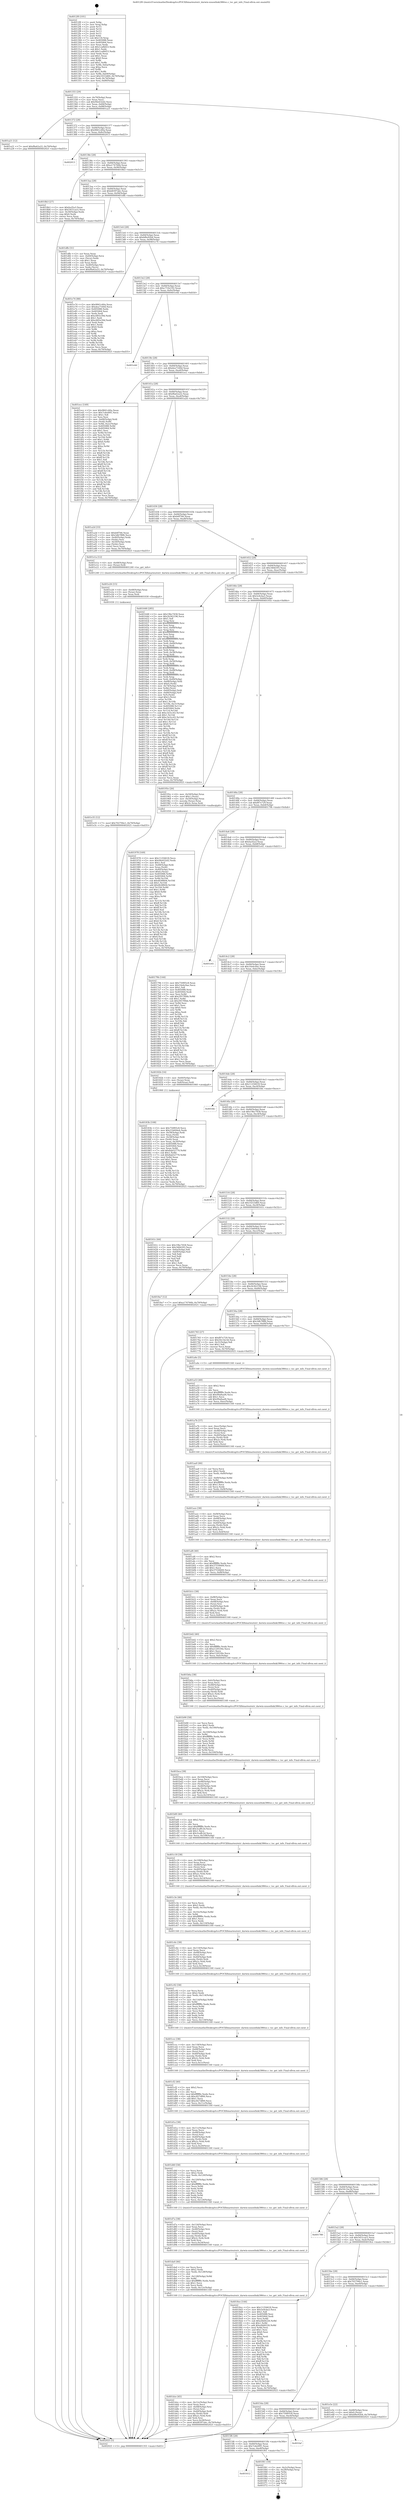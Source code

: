 digraph "0x4012f0" {
  label = "0x4012f0 (/mnt/c/Users/mathe/Desktop/tcc/POCII/binaries/extr_darwin-xnuosfmki386tsc.c_tsc_get_info_Final-ollvm.out::main(0))"
  labelloc = "t"
  node[shape=record]

  Entry [label="",width=0.3,height=0.3,shape=circle,fillcolor=black,style=filled]
  "0x401355" [label="{
     0x401355 [29]\l
     | [instrs]\l
     &nbsp;&nbsp;0x401355 \<+3\>: mov -0x70(%rbp),%eax\l
     &nbsp;&nbsp;0x401358 \<+2\>: mov %eax,%ecx\l
     &nbsp;&nbsp;0x40135a \<+6\>: sub $0x94e632d2,%ecx\l
     &nbsp;&nbsp;0x401360 \<+6\>: mov %eax,-0x84(%rbp)\l
     &nbsp;&nbsp;0x401366 \<+6\>: mov %ecx,-0x88(%rbp)\l
     &nbsp;&nbsp;0x40136c \<+6\>: je 0000000000401a21 \<main+0x731\>\l
  }"]
  "0x401a21" [label="{
     0x401a21 [12]\l
     | [instrs]\l
     &nbsp;&nbsp;0x401a21 \<+7\>: movl $0xf8a62a22,-0x70(%rbp)\l
     &nbsp;&nbsp;0x401a28 \<+5\>: jmp 0000000000402025 \<main+0xd35\>\l
  }"]
  "0x401372" [label="{
     0x401372 [28]\l
     | [instrs]\l
     &nbsp;&nbsp;0x401372 \<+5\>: jmp 0000000000401377 \<main+0x87\>\l
     &nbsp;&nbsp;0x401377 \<+6\>: mov -0x84(%rbp),%eax\l
     &nbsp;&nbsp;0x40137d \<+5\>: sub $0x9841c60a,%eax\l
     &nbsp;&nbsp;0x401382 \<+6\>: mov %eax,-0x8c(%rbp)\l
     &nbsp;&nbsp;0x401388 \<+6\>: je 0000000000402013 \<main+0xd23\>\l
  }"]
  Exit [label="",width=0.3,height=0.3,shape=circle,fillcolor=black,style=filled,peripheries=2]
  "0x402013" [label="{
     0x402013\l
  }", style=dashed]
  "0x40138e" [label="{
     0x40138e [28]\l
     | [instrs]\l
     &nbsp;&nbsp;0x40138e \<+5\>: jmp 0000000000401393 \<main+0xa3\>\l
     &nbsp;&nbsp;0x401393 \<+6\>: mov -0x84(%rbp),%eax\l
     &nbsp;&nbsp;0x401399 \<+5\>: sub $0xa174766b,%eax\l
     &nbsp;&nbsp;0x40139e \<+6\>: mov %eax,-0x90(%rbp)\l
     &nbsp;&nbsp;0x4013a4 \<+6\>: je 00000000004018b3 \<main+0x5c3\>\l
  }"]
  "0x401612" [label="{
     0x401612\l
  }", style=dashed]
  "0x4018b3" [label="{
     0x4018b3 [27]\l
     | [instrs]\l
     &nbsp;&nbsp;0x4018b3 \<+5\>: mov $0xfacf2a3,%eax\l
     &nbsp;&nbsp;0x4018b8 \<+5\>: mov $0x5451cac5,%ecx\l
     &nbsp;&nbsp;0x4018bd \<+3\>: mov -0x30(%rbp),%edx\l
     &nbsp;&nbsp;0x4018c0 \<+3\>: cmp $0x0,%edx\l
     &nbsp;&nbsp;0x4018c3 \<+3\>: cmove %ecx,%eax\l
     &nbsp;&nbsp;0x4018c6 \<+3\>: mov %eax,-0x70(%rbp)\l
     &nbsp;&nbsp;0x4018c9 \<+5\>: jmp 0000000000402025 \<main+0xd35\>\l
  }"]
  "0x4013aa" [label="{
     0x4013aa [28]\l
     | [instrs]\l
     &nbsp;&nbsp;0x4013aa \<+5\>: jmp 00000000004013af \<main+0xbf\>\l
     &nbsp;&nbsp;0x4013af \<+6\>: mov -0x84(%rbp),%eax\l
     &nbsp;&nbsp;0x4013b5 \<+5\>: sub $0xb8397abc,%eax\l
     &nbsp;&nbsp;0x4013ba \<+6\>: mov %eax,-0x94(%rbp)\l
     &nbsp;&nbsp;0x4013c0 \<+6\>: je 0000000000401dfb \<main+0xb0b\>\l
  }"]
  "0x401f61" [label="{
     0x401f61 [18]\l
     | [instrs]\l
     &nbsp;&nbsp;0x401f61 \<+3\>: mov -0x2c(%rbp),%eax\l
     &nbsp;&nbsp;0x401f64 \<+4\>: lea -0x28(%rbp),%rsp\l
     &nbsp;&nbsp;0x401f68 \<+1\>: pop %rbx\l
     &nbsp;&nbsp;0x401f69 \<+2\>: pop %r12\l
     &nbsp;&nbsp;0x401f6b \<+2\>: pop %r13\l
     &nbsp;&nbsp;0x401f6d \<+2\>: pop %r14\l
     &nbsp;&nbsp;0x401f6f \<+2\>: pop %r15\l
     &nbsp;&nbsp;0x401f71 \<+1\>: pop %rbp\l
     &nbsp;&nbsp;0x401f72 \<+1\>: ret\l
  }"]
  "0x401dfb" [label="{
     0x401dfb [31]\l
     | [instrs]\l
     &nbsp;&nbsp;0x401dfb \<+2\>: xor %eax,%eax\l
     &nbsp;&nbsp;0x401dfd \<+4\>: mov -0x40(%rbp),%rcx\l
     &nbsp;&nbsp;0x401e01 \<+2\>: mov (%rcx),%edx\l
     &nbsp;&nbsp;0x401e03 \<+3\>: sub $0x1,%eax\l
     &nbsp;&nbsp;0x401e06 \<+2\>: sub %eax,%edx\l
     &nbsp;&nbsp;0x401e08 \<+4\>: mov -0x40(%rbp),%rcx\l
     &nbsp;&nbsp;0x401e0c \<+2\>: mov %edx,(%rcx)\l
     &nbsp;&nbsp;0x401e0e \<+7\>: movl $0xf8a62a22,-0x70(%rbp)\l
     &nbsp;&nbsp;0x401e15 \<+5\>: jmp 0000000000402025 \<main+0xd35\>\l
  }"]
  "0x4013c6" [label="{
     0x4013c6 [28]\l
     | [instrs]\l
     &nbsp;&nbsp;0x4013c6 \<+5\>: jmp 00000000004013cb \<main+0xdb\>\l
     &nbsp;&nbsp;0x4013cb \<+6\>: mov -0x84(%rbp),%eax\l
     &nbsp;&nbsp;0x4013d1 \<+5\>: sub $0xbf6e92b4,%eax\l
     &nbsp;&nbsp;0x4013d6 \<+6\>: mov %eax,-0x98(%rbp)\l
     &nbsp;&nbsp;0x4013dc \<+6\>: je 0000000000401e74 \<main+0xb84\>\l
  }"]
  "0x4015f6" [label="{
     0x4015f6 [28]\l
     | [instrs]\l
     &nbsp;&nbsp;0x4015f6 \<+5\>: jmp 00000000004015fb \<main+0x30b\>\l
     &nbsp;&nbsp;0x4015fb \<+6\>: mov -0x84(%rbp),%eax\l
     &nbsp;&nbsp;0x401601 \<+5\>: sub $0x7cde49f1,%eax\l
     &nbsp;&nbsp;0x401606 \<+6\>: mov %eax,-0xe8(%rbp)\l
     &nbsp;&nbsp;0x40160c \<+6\>: je 0000000000401f61 \<main+0xc71\>\l
  }"]
  "0x401e74" [label="{
     0x401e74 [88]\l
     | [instrs]\l
     &nbsp;&nbsp;0x401e74 \<+5\>: mov $0x9841c60a,%eax\l
     &nbsp;&nbsp;0x401e79 \<+5\>: mov $0xdea7160d,%ecx\l
     &nbsp;&nbsp;0x401e7e \<+7\>: mov 0x405088,%edx\l
     &nbsp;&nbsp;0x401e85 \<+7\>: mov 0x405064,%esi\l
     &nbsp;&nbsp;0x401e8c \<+2\>: mov %edx,%edi\l
     &nbsp;&nbsp;0x401e8e \<+6\>: sub $0xc685e39d,%edi\l
     &nbsp;&nbsp;0x401e94 \<+3\>: sub $0x1,%edi\l
     &nbsp;&nbsp;0x401e97 \<+6\>: add $0xc685e39d,%edi\l
     &nbsp;&nbsp;0x401e9d \<+3\>: imul %edi,%edx\l
     &nbsp;&nbsp;0x401ea0 \<+3\>: and $0x1,%edx\l
     &nbsp;&nbsp;0x401ea3 \<+3\>: cmp $0x0,%edx\l
     &nbsp;&nbsp;0x401ea6 \<+4\>: sete %r8b\l
     &nbsp;&nbsp;0x401eaa \<+3\>: cmp $0xa,%esi\l
     &nbsp;&nbsp;0x401ead \<+4\>: setl %r9b\l
     &nbsp;&nbsp;0x401eb1 \<+3\>: mov %r8b,%r10b\l
     &nbsp;&nbsp;0x401eb4 \<+3\>: and %r9b,%r10b\l
     &nbsp;&nbsp;0x401eb7 \<+3\>: xor %r9b,%r8b\l
     &nbsp;&nbsp;0x401eba \<+3\>: or %r8b,%r10b\l
     &nbsp;&nbsp;0x401ebd \<+4\>: test $0x1,%r10b\l
     &nbsp;&nbsp;0x401ec1 \<+3\>: cmovne %ecx,%eax\l
     &nbsp;&nbsp;0x401ec4 \<+3\>: mov %eax,-0x70(%rbp)\l
     &nbsp;&nbsp;0x401ec7 \<+5\>: jmp 0000000000402025 \<main+0xd35\>\l
  }"]
  "0x4013e2" [label="{
     0x4013e2 [28]\l
     | [instrs]\l
     &nbsp;&nbsp;0x4013e2 \<+5\>: jmp 00000000004013e7 \<main+0xf7\>\l
     &nbsp;&nbsp;0x4013e7 \<+6\>: mov -0x84(%rbp),%eax\l
     &nbsp;&nbsp;0x4013ed \<+5\>: sub $0xc710e192,%eax\l
     &nbsp;&nbsp;0x4013f2 \<+6\>: mov %eax,-0x9c(%rbp)\l
     &nbsp;&nbsp;0x4013f8 \<+6\>: je 0000000000401e4d \<main+0xb5d\>\l
  }"]
  "0x401faf" [label="{
     0x401faf\l
  }", style=dashed]
  "0x401e4d" [label="{
     0x401e4d\l
  }", style=dashed]
  "0x4013fe" [label="{
     0x4013fe [28]\l
     | [instrs]\l
     &nbsp;&nbsp;0x4013fe \<+5\>: jmp 0000000000401403 \<main+0x113\>\l
     &nbsp;&nbsp;0x401403 \<+6\>: mov -0x84(%rbp),%eax\l
     &nbsp;&nbsp;0x401409 \<+5\>: sub $0xdea7160d,%eax\l
     &nbsp;&nbsp;0x40140e \<+6\>: mov %eax,-0xa0(%rbp)\l
     &nbsp;&nbsp;0x401414 \<+6\>: je 0000000000401ecc \<main+0xbdc\>\l
  }"]
  "0x4015da" [label="{
     0x4015da [28]\l
     | [instrs]\l
     &nbsp;&nbsp;0x4015da \<+5\>: jmp 00000000004015df \<main+0x2ef\>\l
     &nbsp;&nbsp;0x4015df \<+6\>: mov -0x84(%rbp),%eax\l
     &nbsp;&nbsp;0x4015e5 \<+5\>: sub $0x750f05c8,%eax\l
     &nbsp;&nbsp;0x4015ea \<+6\>: mov %eax,-0xe4(%rbp)\l
     &nbsp;&nbsp;0x4015f0 \<+6\>: je 0000000000401faf \<main+0xcbf\>\l
  }"]
  "0x401ecc" [label="{
     0x401ecc [149]\l
     | [instrs]\l
     &nbsp;&nbsp;0x401ecc \<+5\>: mov $0x9841c60a,%eax\l
     &nbsp;&nbsp;0x401ed1 \<+5\>: mov $0x7cde49f1,%ecx\l
     &nbsp;&nbsp;0x401ed6 \<+2\>: mov $0x1,%dl\l
     &nbsp;&nbsp;0x401ed8 \<+2\>: xor %esi,%esi\l
     &nbsp;&nbsp;0x401eda \<+4\>: mov -0x68(%rbp),%rdi\l
     &nbsp;&nbsp;0x401ede \<+3\>: mov (%rdi),%r8d\l
     &nbsp;&nbsp;0x401ee1 \<+4\>: mov %r8d,-0x2c(%rbp)\l
     &nbsp;&nbsp;0x401ee5 \<+8\>: mov 0x405088,%r8d\l
     &nbsp;&nbsp;0x401eed \<+8\>: mov 0x405064,%r9d\l
     &nbsp;&nbsp;0x401ef5 \<+3\>: sub $0x1,%esi\l
     &nbsp;&nbsp;0x401ef8 \<+3\>: mov %r8d,%r10d\l
     &nbsp;&nbsp;0x401efb \<+3\>: add %esi,%r10d\l
     &nbsp;&nbsp;0x401efe \<+4\>: imul %r10d,%r8d\l
     &nbsp;&nbsp;0x401f02 \<+4\>: and $0x1,%r8d\l
     &nbsp;&nbsp;0x401f06 \<+4\>: cmp $0x0,%r8d\l
     &nbsp;&nbsp;0x401f0a \<+4\>: sete %r11b\l
     &nbsp;&nbsp;0x401f0e \<+4\>: cmp $0xa,%r9d\l
     &nbsp;&nbsp;0x401f12 \<+3\>: setl %bl\l
     &nbsp;&nbsp;0x401f15 \<+3\>: mov %r11b,%r14b\l
     &nbsp;&nbsp;0x401f18 \<+4\>: xor $0xff,%r14b\l
     &nbsp;&nbsp;0x401f1c \<+3\>: mov %bl,%r15b\l
     &nbsp;&nbsp;0x401f1f \<+4\>: xor $0xff,%r15b\l
     &nbsp;&nbsp;0x401f23 \<+3\>: xor $0x1,%dl\l
     &nbsp;&nbsp;0x401f26 \<+3\>: mov %r14b,%r12b\l
     &nbsp;&nbsp;0x401f29 \<+4\>: and $0xff,%r12b\l
     &nbsp;&nbsp;0x401f2d \<+3\>: and %dl,%r11b\l
     &nbsp;&nbsp;0x401f30 \<+3\>: mov %r15b,%r13b\l
     &nbsp;&nbsp;0x401f33 \<+4\>: and $0xff,%r13b\l
     &nbsp;&nbsp;0x401f37 \<+2\>: and %dl,%bl\l
     &nbsp;&nbsp;0x401f39 \<+3\>: or %r11b,%r12b\l
     &nbsp;&nbsp;0x401f3c \<+3\>: or %bl,%r13b\l
     &nbsp;&nbsp;0x401f3f \<+3\>: xor %r13b,%r12b\l
     &nbsp;&nbsp;0x401f42 \<+3\>: or %r15b,%r14b\l
     &nbsp;&nbsp;0x401f45 \<+4\>: xor $0xff,%r14b\l
     &nbsp;&nbsp;0x401f49 \<+3\>: or $0x1,%dl\l
     &nbsp;&nbsp;0x401f4c \<+3\>: and %dl,%r14b\l
     &nbsp;&nbsp;0x401f4f \<+3\>: or %r14b,%r12b\l
     &nbsp;&nbsp;0x401f52 \<+4\>: test $0x1,%r12b\l
     &nbsp;&nbsp;0x401f56 \<+3\>: cmovne %ecx,%eax\l
     &nbsp;&nbsp;0x401f59 \<+3\>: mov %eax,-0x70(%rbp)\l
     &nbsp;&nbsp;0x401f5c \<+5\>: jmp 0000000000402025 \<main+0xd35\>\l
  }"]
  "0x40141a" [label="{
     0x40141a [28]\l
     | [instrs]\l
     &nbsp;&nbsp;0x40141a \<+5\>: jmp 000000000040141f \<main+0x12f\>\l
     &nbsp;&nbsp;0x40141f \<+6\>: mov -0x84(%rbp),%eax\l
     &nbsp;&nbsp;0x401425 \<+5\>: sub $0xf8a62a22,%eax\l
     &nbsp;&nbsp;0x40142a \<+6\>: mov %eax,-0xa4(%rbp)\l
     &nbsp;&nbsp;0x401430 \<+6\>: je 0000000000401a2d \<main+0x73d\>\l
  }"]
  "0x401e5e" [label="{
     0x401e5e [22]\l
     | [instrs]\l
     &nbsp;&nbsp;0x401e5e \<+4\>: mov -0x68(%rbp),%rax\l
     &nbsp;&nbsp;0x401e62 \<+6\>: movl $0x0,(%rax)\l
     &nbsp;&nbsp;0x401e68 \<+7\>: movl $0xbf6e92b4,-0x70(%rbp)\l
     &nbsp;&nbsp;0x401e6f \<+5\>: jmp 0000000000402025 \<main+0xd35\>\l
  }"]
  "0x401a2d" [label="{
     0x401a2d [33]\l
     | [instrs]\l
     &nbsp;&nbsp;0x401a2d \<+5\>: mov $0xb0f766,%eax\l
     &nbsp;&nbsp;0x401a32 \<+5\>: mov $0x3db7f8f6,%ecx\l
     &nbsp;&nbsp;0x401a37 \<+4\>: mov -0x40(%rbp),%rdx\l
     &nbsp;&nbsp;0x401a3b \<+2\>: mov (%rdx),%esi\l
     &nbsp;&nbsp;0x401a3d \<+4\>: mov -0x50(%rbp),%rdx\l
     &nbsp;&nbsp;0x401a41 \<+2\>: cmp (%rdx),%esi\l
     &nbsp;&nbsp;0x401a43 \<+3\>: cmovl %ecx,%eax\l
     &nbsp;&nbsp;0x401a46 \<+3\>: mov %eax,-0x70(%rbp)\l
     &nbsp;&nbsp;0x401a49 \<+5\>: jmp 0000000000402025 \<main+0xd35\>\l
  }"]
  "0x401436" [label="{
     0x401436 [28]\l
     | [instrs]\l
     &nbsp;&nbsp;0x401436 \<+5\>: jmp 000000000040143b \<main+0x14b\>\l
     &nbsp;&nbsp;0x40143b \<+6\>: mov -0x84(%rbp),%eax\l
     &nbsp;&nbsp;0x401441 \<+5\>: sub $0xb0f766,%eax\l
     &nbsp;&nbsp;0x401446 \<+6\>: mov %eax,-0xa8(%rbp)\l
     &nbsp;&nbsp;0x40144c \<+6\>: je 0000000000401e1a \<main+0xb2a\>\l
  }"]
  "0x401e35" [label="{
     0x401e35 [12]\l
     | [instrs]\l
     &nbsp;&nbsp;0x401e35 \<+7\>: movl $0x702794e1,-0x70(%rbp)\l
     &nbsp;&nbsp;0x401e3c \<+5\>: jmp 0000000000402025 \<main+0xd35\>\l
  }"]
  "0x401e1a" [label="{
     0x401e1a [12]\l
     | [instrs]\l
     &nbsp;&nbsp;0x401e1a \<+4\>: mov -0x48(%rbp),%rax\l
     &nbsp;&nbsp;0x401e1e \<+3\>: mov (%rax),%rdi\l
     &nbsp;&nbsp;0x401e21 \<+5\>: call 0000000000401240 \<tsc_get_info\>\l
     | [calls]\l
     &nbsp;&nbsp;0x401240 \{1\} (/mnt/c/Users/mathe/Desktop/tcc/POCII/binaries/extr_darwin-xnuosfmki386tsc.c_tsc_get_info_Final-ollvm.out::tsc_get_info)\l
  }"]
  "0x401452" [label="{
     0x401452 [28]\l
     | [instrs]\l
     &nbsp;&nbsp;0x401452 \<+5\>: jmp 0000000000401457 \<main+0x167\>\l
     &nbsp;&nbsp;0x401457 \<+6\>: mov -0x84(%rbp),%eax\l
     &nbsp;&nbsp;0x40145d \<+5\>: sub $0x346b593,%eax\l
     &nbsp;&nbsp;0x401462 \<+6\>: mov %eax,-0xac(%rbp)\l
     &nbsp;&nbsp;0x401468 \<+6\>: je 0000000000401648 \<main+0x358\>\l
  }"]
  "0x401e26" [label="{
     0x401e26 [15]\l
     | [instrs]\l
     &nbsp;&nbsp;0x401e26 \<+4\>: mov -0x48(%rbp),%rax\l
     &nbsp;&nbsp;0x401e2a \<+3\>: mov (%rax),%rax\l
     &nbsp;&nbsp;0x401e2d \<+3\>: mov %rax,%rdi\l
     &nbsp;&nbsp;0x401e30 \<+5\>: call 0000000000401030 \<free@plt\>\l
     | [calls]\l
     &nbsp;&nbsp;0x401030 \{1\} (unknown)\l
  }"]
  "0x401648" [label="{
     0x401648 [285]\l
     | [instrs]\l
     &nbsp;&nbsp;0x401648 \<+5\>: mov $0x19bc7458,%eax\l
     &nbsp;&nbsp;0x40164d \<+5\>: mov $0x2b362196,%ecx\l
     &nbsp;&nbsp;0x401652 \<+2\>: mov $0x1,%dl\l
     &nbsp;&nbsp;0x401654 \<+3\>: mov %rsp,%rsi\l
     &nbsp;&nbsp;0x401657 \<+4\>: add $0xfffffffffffffff0,%rsi\l
     &nbsp;&nbsp;0x40165b \<+3\>: mov %rsi,%rsp\l
     &nbsp;&nbsp;0x40165e \<+4\>: mov %rsi,-0x68(%rbp)\l
     &nbsp;&nbsp;0x401662 \<+3\>: mov %rsp,%rsi\l
     &nbsp;&nbsp;0x401665 \<+4\>: add $0xfffffffffffffff0,%rsi\l
     &nbsp;&nbsp;0x401669 \<+3\>: mov %rsi,%rsp\l
     &nbsp;&nbsp;0x40166c \<+3\>: mov %rsp,%rdi\l
     &nbsp;&nbsp;0x40166f \<+4\>: add $0xfffffffffffffff0,%rdi\l
     &nbsp;&nbsp;0x401673 \<+3\>: mov %rdi,%rsp\l
     &nbsp;&nbsp;0x401676 \<+4\>: mov %rdi,-0x60(%rbp)\l
     &nbsp;&nbsp;0x40167a \<+3\>: mov %rsp,%rdi\l
     &nbsp;&nbsp;0x40167d \<+4\>: add $0xfffffffffffffff0,%rdi\l
     &nbsp;&nbsp;0x401681 \<+3\>: mov %rdi,%rsp\l
     &nbsp;&nbsp;0x401684 \<+4\>: mov %rdi,-0x58(%rbp)\l
     &nbsp;&nbsp;0x401688 \<+3\>: mov %rsp,%rdi\l
     &nbsp;&nbsp;0x40168b \<+4\>: add $0xfffffffffffffff0,%rdi\l
     &nbsp;&nbsp;0x40168f \<+3\>: mov %rdi,%rsp\l
     &nbsp;&nbsp;0x401692 \<+4\>: mov %rdi,-0x50(%rbp)\l
     &nbsp;&nbsp;0x401696 \<+3\>: mov %rsp,%rdi\l
     &nbsp;&nbsp;0x401699 \<+4\>: add $0xfffffffffffffff0,%rdi\l
     &nbsp;&nbsp;0x40169d \<+3\>: mov %rdi,%rsp\l
     &nbsp;&nbsp;0x4016a0 \<+4\>: mov %rdi,-0x48(%rbp)\l
     &nbsp;&nbsp;0x4016a4 \<+3\>: mov %rsp,%rdi\l
     &nbsp;&nbsp;0x4016a7 \<+4\>: add $0xfffffffffffffff0,%rdi\l
     &nbsp;&nbsp;0x4016ab \<+3\>: mov %rdi,%rsp\l
     &nbsp;&nbsp;0x4016ae \<+4\>: mov %rdi,-0x40(%rbp)\l
     &nbsp;&nbsp;0x4016b2 \<+4\>: mov -0x68(%rbp),%rdi\l
     &nbsp;&nbsp;0x4016b6 \<+6\>: movl $0x0,(%rdi)\l
     &nbsp;&nbsp;0x4016bc \<+4\>: mov -0x74(%rbp),%r8d\l
     &nbsp;&nbsp;0x4016c0 \<+3\>: mov %r8d,(%rsi)\l
     &nbsp;&nbsp;0x4016c3 \<+4\>: mov -0x60(%rbp),%rdi\l
     &nbsp;&nbsp;0x4016c7 \<+4\>: mov -0x80(%rbp),%r9\l
     &nbsp;&nbsp;0x4016cb \<+3\>: mov %r9,(%rdi)\l
     &nbsp;&nbsp;0x4016ce \<+3\>: cmpl $0x2,(%rsi)\l
     &nbsp;&nbsp;0x4016d1 \<+4\>: setne %r10b\l
     &nbsp;&nbsp;0x4016d5 \<+4\>: and $0x1,%r10b\l
     &nbsp;&nbsp;0x4016d9 \<+4\>: mov %r10b,-0x31(%rbp)\l
     &nbsp;&nbsp;0x4016dd \<+8\>: mov 0x405088,%r11d\l
     &nbsp;&nbsp;0x4016e5 \<+7\>: mov 0x405064,%ebx\l
     &nbsp;&nbsp;0x4016ec \<+3\>: mov %r11d,%r14d\l
     &nbsp;&nbsp;0x4016ef \<+7\>: sub $0xc3e5cc43,%r14d\l
     &nbsp;&nbsp;0x4016f6 \<+4\>: sub $0x1,%r14d\l
     &nbsp;&nbsp;0x4016fa \<+7\>: add $0xc3e5cc43,%r14d\l
     &nbsp;&nbsp;0x401701 \<+4\>: imul %r14d,%r11d\l
     &nbsp;&nbsp;0x401705 \<+4\>: and $0x1,%r11d\l
     &nbsp;&nbsp;0x401709 \<+4\>: cmp $0x0,%r11d\l
     &nbsp;&nbsp;0x40170d \<+4\>: sete %r10b\l
     &nbsp;&nbsp;0x401711 \<+3\>: cmp $0xa,%ebx\l
     &nbsp;&nbsp;0x401714 \<+4\>: setl %r15b\l
     &nbsp;&nbsp;0x401718 \<+3\>: mov %r10b,%r12b\l
     &nbsp;&nbsp;0x40171b \<+4\>: xor $0xff,%r12b\l
     &nbsp;&nbsp;0x40171f \<+3\>: mov %r15b,%r13b\l
     &nbsp;&nbsp;0x401722 \<+4\>: xor $0xff,%r13b\l
     &nbsp;&nbsp;0x401726 \<+3\>: xor $0x1,%dl\l
     &nbsp;&nbsp;0x401729 \<+3\>: mov %r12b,%sil\l
     &nbsp;&nbsp;0x40172c \<+4\>: and $0xff,%sil\l
     &nbsp;&nbsp;0x401730 \<+3\>: and %dl,%r10b\l
     &nbsp;&nbsp;0x401733 \<+3\>: mov %r13b,%dil\l
     &nbsp;&nbsp;0x401736 \<+4\>: and $0xff,%dil\l
     &nbsp;&nbsp;0x40173a \<+3\>: and %dl,%r15b\l
     &nbsp;&nbsp;0x40173d \<+3\>: or %r10b,%sil\l
     &nbsp;&nbsp;0x401740 \<+3\>: or %r15b,%dil\l
     &nbsp;&nbsp;0x401743 \<+3\>: xor %dil,%sil\l
     &nbsp;&nbsp;0x401746 \<+3\>: or %r13b,%r12b\l
     &nbsp;&nbsp;0x401749 \<+4\>: xor $0xff,%r12b\l
     &nbsp;&nbsp;0x40174d \<+3\>: or $0x1,%dl\l
     &nbsp;&nbsp;0x401750 \<+3\>: and %dl,%r12b\l
     &nbsp;&nbsp;0x401753 \<+3\>: or %r12b,%sil\l
     &nbsp;&nbsp;0x401756 \<+4\>: test $0x1,%sil\l
     &nbsp;&nbsp;0x40175a \<+3\>: cmovne %ecx,%eax\l
     &nbsp;&nbsp;0x40175d \<+3\>: mov %eax,-0x70(%rbp)\l
     &nbsp;&nbsp;0x401760 \<+5\>: jmp 0000000000402025 \<main+0xd35\>\l
  }"]
  "0x40146e" [label="{
     0x40146e [28]\l
     | [instrs]\l
     &nbsp;&nbsp;0x40146e \<+5\>: jmp 0000000000401473 \<main+0x183\>\l
     &nbsp;&nbsp;0x401473 \<+6\>: mov -0x84(%rbp),%eax\l
     &nbsp;&nbsp;0x401479 \<+5\>: sub $0x5e4cba3,%eax\l
     &nbsp;&nbsp;0x40147e \<+6\>: mov %eax,-0xb0(%rbp)\l
     &nbsp;&nbsp;0x401484 \<+6\>: je 000000000040195e \<main+0x66e\>\l
  }"]
  "0x401dce" [label="{
     0x401dce [45]\l
     | [instrs]\l
     &nbsp;&nbsp;0x401dce \<+6\>: mov -0x12c(%rbp),%ecx\l
     &nbsp;&nbsp;0x401dd4 \<+3\>: imul %eax,%ecx\l
     &nbsp;&nbsp;0x401dd7 \<+4\>: mov -0x48(%rbp),%rsi\l
     &nbsp;&nbsp;0x401ddb \<+3\>: mov (%rsi),%rsi\l
     &nbsp;&nbsp;0x401dde \<+4\>: mov -0x40(%rbp),%rdi\l
     &nbsp;&nbsp;0x401de2 \<+3\>: movslq (%rdi),%rdi\l
     &nbsp;&nbsp;0x401de5 \<+4\>: imul $0x2c,%rdi,%rdi\l
     &nbsp;&nbsp;0x401de9 \<+3\>: add %rdi,%rsi\l
     &nbsp;&nbsp;0x401dec \<+3\>: mov %ecx,0x28(%rsi)\l
     &nbsp;&nbsp;0x401def \<+7\>: movl $0xb8397abc,-0x70(%rbp)\l
     &nbsp;&nbsp;0x401df6 \<+5\>: jmp 0000000000402025 \<main+0xd35\>\l
  }"]
  "0x40195e" [label="{
     0x40195e [26]\l
     | [instrs]\l
     &nbsp;&nbsp;0x40195e \<+4\>: mov -0x50(%rbp),%rax\l
     &nbsp;&nbsp;0x401962 \<+6\>: movl $0x1,(%rax)\l
     &nbsp;&nbsp;0x401968 \<+4\>: mov -0x50(%rbp),%rax\l
     &nbsp;&nbsp;0x40196c \<+3\>: movslq (%rax),%rax\l
     &nbsp;&nbsp;0x40196f \<+4\>: imul $0x2c,%rax,%rdi\l
     &nbsp;&nbsp;0x401973 \<+5\>: call 0000000000401050 \<malloc@plt\>\l
     | [calls]\l
     &nbsp;&nbsp;0x401050 \{1\} (unknown)\l
  }"]
  "0x40148a" [label="{
     0x40148a [28]\l
     | [instrs]\l
     &nbsp;&nbsp;0x40148a \<+5\>: jmp 000000000040148f \<main+0x19f\>\l
     &nbsp;&nbsp;0x40148f \<+6\>: mov -0x84(%rbp),%eax\l
     &nbsp;&nbsp;0x401495 \<+5\>: sub $0xf87e729,%eax\l
     &nbsp;&nbsp;0x40149a \<+6\>: mov %eax,-0xb4(%rbp)\l
     &nbsp;&nbsp;0x4014a0 \<+6\>: je 000000000040179b \<main+0x4ab\>\l
  }"]
  "0x401da0" [label="{
     0x401da0 [46]\l
     | [instrs]\l
     &nbsp;&nbsp;0x401da0 \<+2\>: xor %ecx,%ecx\l
     &nbsp;&nbsp;0x401da2 \<+5\>: mov $0x2,%edx\l
     &nbsp;&nbsp;0x401da7 \<+6\>: mov %edx,-0x128(%rbp)\l
     &nbsp;&nbsp;0x401dad \<+1\>: cltd\l
     &nbsp;&nbsp;0x401dae \<+7\>: mov -0x128(%rbp),%r8d\l
     &nbsp;&nbsp;0x401db5 \<+3\>: idiv %r8d\l
     &nbsp;&nbsp;0x401db8 \<+6\>: imul $0xfffffffe,%edx,%edx\l
     &nbsp;&nbsp;0x401dbe \<+3\>: sub $0x1,%ecx\l
     &nbsp;&nbsp;0x401dc1 \<+2\>: sub %ecx,%edx\l
     &nbsp;&nbsp;0x401dc3 \<+6\>: mov %edx,-0x12c(%rbp)\l
     &nbsp;&nbsp;0x401dc9 \<+5\>: call 0000000000401160 \<next_i\>\l
     | [calls]\l
     &nbsp;&nbsp;0x401160 \{1\} (/mnt/c/Users/mathe/Desktop/tcc/POCII/binaries/extr_darwin-xnuosfmki386tsc.c_tsc_get_info_Final-ollvm.out::next_i)\l
  }"]
  "0x40179b" [label="{
     0x40179b [144]\l
     | [instrs]\l
     &nbsp;&nbsp;0x40179b \<+5\>: mov $0x750f05c8,%eax\l
     &nbsp;&nbsp;0x4017a0 \<+5\>: mov $0x10e6c9ae,%ecx\l
     &nbsp;&nbsp;0x4017a5 \<+2\>: mov $0x1,%dl\l
     &nbsp;&nbsp;0x4017a7 \<+7\>: mov 0x405088,%esi\l
     &nbsp;&nbsp;0x4017ae \<+7\>: mov 0x405064,%edi\l
     &nbsp;&nbsp;0x4017b5 \<+3\>: mov %esi,%r8d\l
     &nbsp;&nbsp;0x4017b8 \<+7\>: add $0x2957f0bb,%r8d\l
     &nbsp;&nbsp;0x4017bf \<+4\>: sub $0x1,%r8d\l
     &nbsp;&nbsp;0x4017c3 \<+7\>: sub $0x2957f0bb,%r8d\l
     &nbsp;&nbsp;0x4017ca \<+4\>: imul %r8d,%esi\l
     &nbsp;&nbsp;0x4017ce \<+3\>: and $0x1,%esi\l
     &nbsp;&nbsp;0x4017d1 \<+3\>: cmp $0x0,%esi\l
     &nbsp;&nbsp;0x4017d4 \<+4\>: sete %r9b\l
     &nbsp;&nbsp;0x4017d8 \<+3\>: cmp $0xa,%edi\l
     &nbsp;&nbsp;0x4017db \<+4\>: setl %r10b\l
     &nbsp;&nbsp;0x4017df \<+3\>: mov %r9b,%r11b\l
     &nbsp;&nbsp;0x4017e2 \<+4\>: xor $0xff,%r11b\l
     &nbsp;&nbsp;0x4017e6 \<+3\>: mov %r10b,%bl\l
     &nbsp;&nbsp;0x4017e9 \<+3\>: xor $0xff,%bl\l
     &nbsp;&nbsp;0x4017ec \<+3\>: xor $0x1,%dl\l
     &nbsp;&nbsp;0x4017ef \<+3\>: mov %r11b,%r14b\l
     &nbsp;&nbsp;0x4017f2 \<+4\>: and $0xff,%r14b\l
     &nbsp;&nbsp;0x4017f6 \<+3\>: and %dl,%r9b\l
     &nbsp;&nbsp;0x4017f9 \<+3\>: mov %bl,%r15b\l
     &nbsp;&nbsp;0x4017fc \<+4\>: and $0xff,%r15b\l
     &nbsp;&nbsp;0x401800 \<+3\>: and %dl,%r10b\l
     &nbsp;&nbsp;0x401803 \<+3\>: or %r9b,%r14b\l
     &nbsp;&nbsp;0x401806 \<+3\>: or %r10b,%r15b\l
     &nbsp;&nbsp;0x401809 \<+3\>: xor %r15b,%r14b\l
     &nbsp;&nbsp;0x40180c \<+3\>: or %bl,%r11b\l
     &nbsp;&nbsp;0x40180f \<+4\>: xor $0xff,%r11b\l
     &nbsp;&nbsp;0x401813 \<+3\>: or $0x1,%dl\l
     &nbsp;&nbsp;0x401816 \<+3\>: and %dl,%r11b\l
     &nbsp;&nbsp;0x401819 \<+3\>: or %r11b,%r14b\l
     &nbsp;&nbsp;0x40181c \<+4\>: test $0x1,%r14b\l
     &nbsp;&nbsp;0x401820 \<+3\>: cmovne %ecx,%eax\l
     &nbsp;&nbsp;0x401823 \<+3\>: mov %eax,-0x70(%rbp)\l
     &nbsp;&nbsp;0x401826 \<+5\>: jmp 0000000000402025 \<main+0xd35\>\l
  }"]
  "0x4014a6" [label="{
     0x4014a6 [28]\l
     | [instrs]\l
     &nbsp;&nbsp;0x4014a6 \<+5\>: jmp 00000000004014ab \<main+0x1bb\>\l
     &nbsp;&nbsp;0x4014ab \<+6\>: mov -0x84(%rbp),%eax\l
     &nbsp;&nbsp;0x4014b1 \<+5\>: sub $0xfacf2a3,%eax\l
     &nbsp;&nbsp;0x4014b6 \<+6\>: mov %eax,-0xb8(%rbp)\l
     &nbsp;&nbsp;0x4014bc \<+6\>: je 0000000000401e41 \<main+0xb51\>\l
  }"]
  "0x401d7a" [label="{
     0x401d7a [38]\l
     | [instrs]\l
     &nbsp;&nbsp;0x401d7a \<+6\>: mov -0x124(%rbp),%ecx\l
     &nbsp;&nbsp;0x401d80 \<+3\>: imul %eax,%ecx\l
     &nbsp;&nbsp;0x401d83 \<+4\>: mov -0x48(%rbp),%rsi\l
     &nbsp;&nbsp;0x401d87 \<+3\>: mov (%rsi),%rsi\l
     &nbsp;&nbsp;0x401d8a \<+4\>: mov -0x40(%rbp),%rdi\l
     &nbsp;&nbsp;0x401d8e \<+3\>: movslq (%rdi),%rdi\l
     &nbsp;&nbsp;0x401d91 \<+4\>: imul $0x2c,%rdi,%rdi\l
     &nbsp;&nbsp;0x401d95 \<+3\>: add %rdi,%rsi\l
     &nbsp;&nbsp;0x401d98 \<+3\>: mov %ecx,0x24(%rsi)\l
     &nbsp;&nbsp;0x401d9b \<+5\>: call 0000000000401160 \<next_i\>\l
     | [calls]\l
     &nbsp;&nbsp;0x401160 \{1\} (/mnt/c/Users/mathe/Desktop/tcc/POCII/binaries/extr_darwin-xnuosfmki386tsc.c_tsc_get_info_Final-ollvm.out::next_i)\l
  }"]
  "0x401e41" [label="{
     0x401e41\l
  }", style=dashed]
  "0x4014c2" [label="{
     0x4014c2 [28]\l
     | [instrs]\l
     &nbsp;&nbsp;0x4014c2 \<+5\>: jmp 00000000004014c7 \<main+0x1d7\>\l
     &nbsp;&nbsp;0x4014c7 \<+6\>: mov -0x84(%rbp),%eax\l
     &nbsp;&nbsp;0x4014cd \<+5\>: sub $0x10e6c9ae,%eax\l
     &nbsp;&nbsp;0x4014d2 \<+6\>: mov %eax,-0xbc(%rbp)\l
     &nbsp;&nbsp;0x4014d8 \<+6\>: je 000000000040182b \<main+0x53b\>\l
  }"]
  "0x401d40" [label="{
     0x401d40 [58]\l
     | [instrs]\l
     &nbsp;&nbsp;0x401d40 \<+2\>: xor %ecx,%ecx\l
     &nbsp;&nbsp;0x401d42 \<+5\>: mov $0x2,%edx\l
     &nbsp;&nbsp;0x401d47 \<+6\>: mov %edx,-0x120(%rbp)\l
     &nbsp;&nbsp;0x401d4d \<+1\>: cltd\l
     &nbsp;&nbsp;0x401d4e \<+7\>: mov -0x120(%rbp),%r8d\l
     &nbsp;&nbsp;0x401d55 \<+3\>: idiv %r8d\l
     &nbsp;&nbsp;0x401d58 \<+6\>: imul $0xfffffffe,%edx,%edx\l
     &nbsp;&nbsp;0x401d5e \<+3\>: mov %ecx,%r9d\l
     &nbsp;&nbsp;0x401d61 \<+3\>: sub %edx,%r9d\l
     &nbsp;&nbsp;0x401d64 \<+2\>: mov %ecx,%edx\l
     &nbsp;&nbsp;0x401d66 \<+3\>: sub $0x1,%edx\l
     &nbsp;&nbsp;0x401d69 \<+3\>: add %edx,%r9d\l
     &nbsp;&nbsp;0x401d6c \<+3\>: sub %r9d,%ecx\l
     &nbsp;&nbsp;0x401d6f \<+6\>: mov %ecx,-0x124(%rbp)\l
     &nbsp;&nbsp;0x401d75 \<+5\>: call 0000000000401160 \<next_i\>\l
     | [calls]\l
     &nbsp;&nbsp;0x401160 \{1\} (/mnt/c/Users/mathe/Desktop/tcc/POCII/binaries/extr_darwin-xnuosfmki386tsc.c_tsc_get_info_Final-ollvm.out::next_i)\l
  }"]
  "0x40182b" [label="{
     0x40182b [16]\l
     | [instrs]\l
     &nbsp;&nbsp;0x40182b \<+4\>: mov -0x60(%rbp),%rax\l
     &nbsp;&nbsp;0x40182f \<+3\>: mov (%rax),%rax\l
     &nbsp;&nbsp;0x401832 \<+4\>: mov 0x8(%rax),%rdi\l
     &nbsp;&nbsp;0x401836 \<+5\>: call 0000000000401060 \<atoi@plt\>\l
     | [calls]\l
     &nbsp;&nbsp;0x401060 \{1\} (unknown)\l
  }"]
  "0x4014de" [label="{
     0x4014de [28]\l
     | [instrs]\l
     &nbsp;&nbsp;0x4014de \<+5\>: jmp 00000000004014e3 \<main+0x1f3\>\l
     &nbsp;&nbsp;0x4014e3 \<+6\>: mov -0x84(%rbp),%eax\l
     &nbsp;&nbsp;0x4014e9 \<+5\>: sub $0x11256618,%eax\l
     &nbsp;&nbsp;0x4014ee \<+6\>: mov %eax,-0xc0(%rbp)\l
     &nbsp;&nbsp;0x4014f4 \<+6\>: je 0000000000401fdc \<main+0xcec\>\l
  }"]
  "0x401d1a" [label="{
     0x401d1a [38]\l
     | [instrs]\l
     &nbsp;&nbsp;0x401d1a \<+6\>: mov -0x11c(%rbp),%ecx\l
     &nbsp;&nbsp;0x401d20 \<+3\>: imul %eax,%ecx\l
     &nbsp;&nbsp;0x401d23 \<+4\>: mov -0x48(%rbp),%rsi\l
     &nbsp;&nbsp;0x401d27 \<+3\>: mov (%rsi),%rsi\l
     &nbsp;&nbsp;0x401d2a \<+4\>: mov -0x40(%rbp),%rdi\l
     &nbsp;&nbsp;0x401d2e \<+3\>: movslq (%rdi),%rdi\l
     &nbsp;&nbsp;0x401d31 \<+4\>: imul $0x2c,%rdi,%rdi\l
     &nbsp;&nbsp;0x401d35 \<+3\>: add %rdi,%rsi\l
     &nbsp;&nbsp;0x401d38 \<+3\>: mov %ecx,0x20(%rsi)\l
     &nbsp;&nbsp;0x401d3b \<+5\>: call 0000000000401160 \<next_i\>\l
     | [calls]\l
     &nbsp;&nbsp;0x401160 \{1\} (/mnt/c/Users/mathe/Desktop/tcc/POCII/binaries/extr_darwin-xnuosfmki386tsc.c_tsc_get_info_Final-ollvm.out::next_i)\l
  }"]
  "0x401fdc" [label="{
     0x401fdc\l
  }", style=dashed]
  "0x4014fa" [label="{
     0x4014fa [28]\l
     | [instrs]\l
     &nbsp;&nbsp;0x4014fa \<+5\>: jmp 00000000004014ff \<main+0x20f\>\l
     &nbsp;&nbsp;0x4014ff \<+6\>: mov -0x84(%rbp),%eax\l
     &nbsp;&nbsp;0x401505 \<+5\>: sub $0x19bc7458,%eax\l
     &nbsp;&nbsp;0x40150a \<+6\>: mov %eax,-0xc4(%rbp)\l
     &nbsp;&nbsp;0x401510 \<+6\>: je 0000000000401f73 \<main+0xc83\>\l
  }"]
  "0x401cf2" [label="{
     0x401cf2 [40]\l
     | [instrs]\l
     &nbsp;&nbsp;0x401cf2 \<+5\>: mov $0x2,%ecx\l
     &nbsp;&nbsp;0x401cf7 \<+1\>: cltd\l
     &nbsp;&nbsp;0x401cf8 \<+2\>: idiv %ecx\l
     &nbsp;&nbsp;0x401cfa \<+6\>: imul $0xfffffffe,%edx,%ecx\l
     &nbsp;&nbsp;0x401d00 \<+6\>: sub $0xc827df00,%ecx\l
     &nbsp;&nbsp;0x401d06 \<+3\>: add $0x1,%ecx\l
     &nbsp;&nbsp;0x401d09 \<+6\>: add $0xc827df00,%ecx\l
     &nbsp;&nbsp;0x401d0f \<+6\>: mov %ecx,-0x11c(%rbp)\l
     &nbsp;&nbsp;0x401d15 \<+5\>: call 0000000000401160 \<next_i\>\l
     | [calls]\l
     &nbsp;&nbsp;0x401160 \{1\} (/mnt/c/Users/mathe/Desktop/tcc/POCII/binaries/extr_darwin-xnuosfmki386tsc.c_tsc_get_info_Final-ollvm.out::next_i)\l
  }"]
  "0x401f73" [label="{
     0x401f73\l
  }", style=dashed]
  "0x401516" [label="{
     0x401516 [28]\l
     | [instrs]\l
     &nbsp;&nbsp;0x401516 \<+5\>: jmp 000000000040151b \<main+0x22b\>\l
     &nbsp;&nbsp;0x40151b \<+6\>: mov -0x84(%rbp),%eax\l
     &nbsp;&nbsp;0x401521 \<+5\>: sub $0x1f253d60,%eax\l
     &nbsp;&nbsp;0x401526 \<+6\>: mov %eax,-0xc8(%rbp)\l
     &nbsp;&nbsp;0x40152c \<+6\>: je 000000000040161c \<main+0x32c\>\l
  }"]
  "0x401ccc" [label="{
     0x401ccc [38]\l
     | [instrs]\l
     &nbsp;&nbsp;0x401ccc \<+6\>: mov -0x118(%rbp),%ecx\l
     &nbsp;&nbsp;0x401cd2 \<+3\>: imul %eax,%ecx\l
     &nbsp;&nbsp;0x401cd5 \<+4\>: mov -0x48(%rbp),%rsi\l
     &nbsp;&nbsp;0x401cd9 \<+3\>: mov (%rsi),%rsi\l
     &nbsp;&nbsp;0x401cdc \<+4\>: mov -0x40(%rbp),%rdi\l
     &nbsp;&nbsp;0x401ce0 \<+3\>: movslq (%rdi),%rdi\l
     &nbsp;&nbsp;0x401ce3 \<+4\>: imul $0x2c,%rdi,%rdi\l
     &nbsp;&nbsp;0x401ce7 \<+3\>: add %rdi,%rsi\l
     &nbsp;&nbsp;0x401cea \<+3\>: mov %ecx,0x1c(%rsi)\l
     &nbsp;&nbsp;0x401ced \<+5\>: call 0000000000401160 \<next_i\>\l
     | [calls]\l
     &nbsp;&nbsp;0x401160 \{1\} (/mnt/c/Users/mathe/Desktop/tcc/POCII/binaries/extr_darwin-xnuosfmki386tsc.c_tsc_get_info_Final-ollvm.out::next_i)\l
  }"]
  "0x40161c" [label="{
     0x40161c [44]\l
     | [instrs]\l
     &nbsp;&nbsp;0x40161c \<+5\>: mov $0x19bc7458,%eax\l
     &nbsp;&nbsp;0x401621 \<+5\>: mov $0x346b593,%ecx\l
     &nbsp;&nbsp;0x401626 \<+3\>: mov -0x6a(%rbp),%dl\l
     &nbsp;&nbsp;0x401629 \<+4\>: mov -0x69(%rbp),%sil\l
     &nbsp;&nbsp;0x40162d \<+3\>: mov %dl,%dil\l
     &nbsp;&nbsp;0x401630 \<+3\>: and %sil,%dil\l
     &nbsp;&nbsp;0x401633 \<+3\>: xor %sil,%dl\l
     &nbsp;&nbsp;0x401636 \<+3\>: or %dl,%dil\l
     &nbsp;&nbsp;0x401639 \<+4\>: test $0x1,%dil\l
     &nbsp;&nbsp;0x40163d \<+3\>: cmovne %ecx,%eax\l
     &nbsp;&nbsp;0x401640 \<+3\>: mov %eax,-0x70(%rbp)\l
     &nbsp;&nbsp;0x401643 \<+5\>: jmp 0000000000402025 \<main+0xd35\>\l
  }"]
  "0x401532" [label="{
     0x401532 [28]\l
     | [instrs]\l
     &nbsp;&nbsp;0x401532 \<+5\>: jmp 0000000000401537 \<main+0x247\>\l
     &nbsp;&nbsp;0x401537 \<+6\>: mov -0x84(%rbp),%eax\l
     &nbsp;&nbsp;0x40153d \<+5\>: sub $0x21b604eb,%eax\l
     &nbsp;&nbsp;0x401542 \<+6\>: mov %eax,-0xcc(%rbp)\l
     &nbsp;&nbsp;0x401548 \<+6\>: je 00000000004018a7 \<main+0x5b7\>\l
  }"]
  "0x402025" [label="{
     0x402025 [5]\l
     | [instrs]\l
     &nbsp;&nbsp;0x402025 \<+5\>: jmp 0000000000401355 \<main+0x65\>\l
  }"]
  "0x4012f0" [label="{
     0x4012f0 [101]\l
     | [instrs]\l
     &nbsp;&nbsp;0x4012f0 \<+1\>: push %rbp\l
     &nbsp;&nbsp;0x4012f1 \<+3\>: mov %rsp,%rbp\l
     &nbsp;&nbsp;0x4012f4 \<+2\>: push %r15\l
     &nbsp;&nbsp;0x4012f6 \<+2\>: push %r14\l
     &nbsp;&nbsp;0x4012f8 \<+2\>: push %r13\l
     &nbsp;&nbsp;0x4012fa \<+2\>: push %r12\l
     &nbsp;&nbsp;0x4012fc \<+1\>: push %rbx\l
     &nbsp;&nbsp;0x4012fd \<+7\>: sub $0x118,%rsp\l
     &nbsp;&nbsp;0x401304 \<+7\>: mov 0x405088,%eax\l
     &nbsp;&nbsp;0x40130b \<+7\>: mov 0x405064,%ecx\l
     &nbsp;&nbsp;0x401312 \<+2\>: mov %eax,%edx\l
     &nbsp;&nbsp;0x401314 \<+6\>: sub $0x1ca8bf23,%edx\l
     &nbsp;&nbsp;0x40131a \<+3\>: sub $0x1,%edx\l
     &nbsp;&nbsp;0x40131d \<+6\>: add $0x1ca8bf23,%edx\l
     &nbsp;&nbsp;0x401323 \<+3\>: imul %edx,%eax\l
     &nbsp;&nbsp;0x401326 \<+3\>: and $0x1,%eax\l
     &nbsp;&nbsp;0x401329 \<+3\>: cmp $0x0,%eax\l
     &nbsp;&nbsp;0x40132c \<+4\>: sete %r8b\l
     &nbsp;&nbsp;0x401330 \<+4\>: and $0x1,%r8b\l
     &nbsp;&nbsp;0x401334 \<+4\>: mov %r8b,-0x6a(%rbp)\l
     &nbsp;&nbsp;0x401338 \<+3\>: cmp $0xa,%ecx\l
     &nbsp;&nbsp;0x40133b \<+4\>: setl %r8b\l
     &nbsp;&nbsp;0x40133f \<+4\>: and $0x1,%r8b\l
     &nbsp;&nbsp;0x401343 \<+4\>: mov %r8b,-0x69(%rbp)\l
     &nbsp;&nbsp;0x401347 \<+7\>: movl $0x1f253d60,-0x70(%rbp)\l
     &nbsp;&nbsp;0x40134e \<+3\>: mov %edi,-0x74(%rbp)\l
     &nbsp;&nbsp;0x401351 \<+4\>: mov %rsi,-0x80(%rbp)\l
  }"]
  "0x401c92" [label="{
     0x401c92 [58]\l
     | [instrs]\l
     &nbsp;&nbsp;0x401c92 \<+2\>: xor %ecx,%ecx\l
     &nbsp;&nbsp;0x401c94 \<+5\>: mov $0x2,%edx\l
     &nbsp;&nbsp;0x401c99 \<+6\>: mov %edx,-0x114(%rbp)\l
     &nbsp;&nbsp;0x401c9f \<+1\>: cltd\l
     &nbsp;&nbsp;0x401ca0 \<+7\>: mov -0x114(%rbp),%r8d\l
     &nbsp;&nbsp;0x401ca7 \<+3\>: idiv %r8d\l
     &nbsp;&nbsp;0x401caa \<+6\>: imul $0xfffffffe,%edx,%edx\l
     &nbsp;&nbsp;0x401cb0 \<+3\>: mov %ecx,%r9d\l
     &nbsp;&nbsp;0x401cb3 \<+3\>: sub %edx,%r9d\l
     &nbsp;&nbsp;0x401cb6 \<+2\>: mov %ecx,%edx\l
     &nbsp;&nbsp;0x401cb8 \<+3\>: sub $0x1,%edx\l
     &nbsp;&nbsp;0x401cbb \<+3\>: add %edx,%r9d\l
     &nbsp;&nbsp;0x401cbe \<+3\>: sub %r9d,%ecx\l
     &nbsp;&nbsp;0x401cc1 \<+6\>: mov %ecx,-0x118(%rbp)\l
     &nbsp;&nbsp;0x401cc7 \<+5\>: call 0000000000401160 \<next_i\>\l
     | [calls]\l
     &nbsp;&nbsp;0x401160 \{1\} (/mnt/c/Users/mathe/Desktop/tcc/POCII/binaries/extr_darwin-xnuosfmki386tsc.c_tsc_get_info_Final-ollvm.out::next_i)\l
  }"]
  "0x401c6c" [label="{
     0x401c6c [38]\l
     | [instrs]\l
     &nbsp;&nbsp;0x401c6c \<+6\>: mov -0x110(%rbp),%ecx\l
     &nbsp;&nbsp;0x401c72 \<+3\>: imul %eax,%ecx\l
     &nbsp;&nbsp;0x401c75 \<+4\>: mov -0x48(%rbp),%rsi\l
     &nbsp;&nbsp;0x401c79 \<+3\>: mov (%rsi),%rsi\l
     &nbsp;&nbsp;0x401c7c \<+4\>: mov -0x40(%rbp),%rdi\l
     &nbsp;&nbsp;0x401c80 \<+3\>: movslq (%rdi),%rdi\l
     &nbsp;&nbsp;0x401c83 \<+4\>: imul $0x2c,%rdi,%rdi\l
     &nbsp;&nbsp;0x401c87 \<+3\>: add %rdi,%rsi\l
     &nbsp;&nbsp;0x401c8a \<+3\>: mov %ecx,0x18(%rsi)\l
     &nbsp;&nbsp;0x401c8d \<+5\>: call 0000000000401160 \<next_i\>\l
     | [calls]\l
     &nbsp;&nbsp;0x401160 \{1\} (/mnt/c/Users/mathe/Desktop/tcc/POCII/binaries/extr_darwin-xnuosfmki386tsc.c_tsc_get_info_Final-ollvm.out::next_i)\l
  }"]
  "0x4018a7" [label="{
     0x4018a7 [12]\l
     | [instrs]\l
     &nbsp;&nbsp;0x4018a7 \<+7\>: movl $0xa174766b,-0x70(%rbp)\l
     &nbsp;&nbsp;0x4018ae \<+5\>: jmp 0000000000402025 \<main+0xd35\>\l
  }"]
  "0x40154e" [label="{
     0x40154e [28]\l
     | [instrs]\l
     &nbsp;&nbsp;0x40154e \<+5\>: jmp 0000000000401553 \<main+0x263\>\l
     &nbsp;&nbsp;0x401553 \<+6\>: mov -0x84(%rbp),%eax\l
     &nbsp;&nbsp;0x401559 \<+5\>: sub $0x2b362196,%eax\l
     &nbsp;&nbsp;0x40155e \<+6\>: mov %eax,-0xd0(%rbp)\l
     &nbsp;&nbsp;0x401564 \<+6\>: je 0000000000401765 \<main+0x475\>\l
  }"]
  "0x401c3e" [label="{
     0x401c3e [46]\l
     | [instrs]\l
     &nbsp;&nbsp;0x401c3e \<+2\>: xor %ecx,%ecx\l
     &nbsp;&nbsp;0x401c40 \<+5\>: mov $0x2,%edx\l
     &nbsp;&nbsp;0x401c45 \<+6\>: mov %edx,-0x10c(%rbp)\l
     &nbsp;&nbsp;0x401c4b \<+1\>: cltd\l
     &nbsp;&nbsp;0x401c4c \<+7\>: mov -0x10c(%rbp),%r8d\l
     &nbsp;&nbsp;0x401c53 \<+3\>: idiv %r8d\l
     &nbsp;&nbsp;0x401c56 \<+6\>: imul $0xfffffffe,%edx,%edx\l
     &nbsp;&nbsp;0x401c5c \<+3\>: sub $0x1,%ecx\l
     &nbsp;&nbsp;0x401c5f \<+2\>: sub %ecx,%edx\l
     &nbsp;&nbsp;0x401c61 \<+6\>: mov %edx,-0x110(%rbp)\l
     &nbsp;&nbsp;0x401c67 \<+5\>: call 0000000000401160 \<next_i\>\l
     | [calls]\l
     &nbsp;&nbsp;0x401160 \{1\} (/mnt/c/Users/mathe/Desktop/tcc/POCII/binaries/extr_darwin-xnuosfmki386tsc.c_tsc_get_info_Final-ollvm.out::next_i)\l
  }"]
  "0x401765" [label="{
     0x401765 [27]\l
     | [instrs]\l
     &nbsp;&nbsp;0x401765 \<+5\>: mov $0xf87e729,%eax\l
     &nbsp;&nbsp;0x40176a \<+5\>: mov $0x50c1bc3d,%ecx\l
     &nbsp;&nbsp;0x40176f \<+3\>: mov -0x31(%rbp),%dl\l
     &nbsp;&nbsp;0x401772 \<+3\>: test $0x1,%dl\l
     &nbsp;&nbsp;0x401775 \<+3\>: cmovne %ecx,%eax\l
     &nbsp;&nbsp;0x401778 \<+3\>: mov %eax,-0x70(%rbp)\l
     &nbsp;&nbsp;0x40177b \<+5\>: jmp 0000000000402025 \<main+0xd35\>\l
  }"]
  "0x40156a" [label="{
     0x40156a [28]\l
     | [instrs]\l
     &nbsp;&nbsp;0x40156a \<+5\>: jmp 000000000040156f \<main+0x27f\>\l
     &nbsp;&nbsp;0x40156f \<+6\>: mov -0x84(%rbp),%eax\l
     &nbsp;&nbsp;0x401575 \<+5\>: sub $0x3db7f8f6,%eax\l
     &nbsp;&nbsp;0x40157a \<+6\>: mov %eax,-0xd4(%rbp)\l
     &nbsp;&nbsp;0x401580 \<+6\>: je 0000000000401a4e \<main+0x75e\>\l
  }"]
  "0x40183b" [label="{
     0x40183b [108]\l
     | [instrs]\l
     &nbsp;&nbsp;0x40183b \<+5\>: mov $0x750f05c8,%ecx\l
     &nbsp;&nbsp;0x401840 \<+5\>: mov $0x21b604eb,%edx\l
     &nbsp;&nbsp;0x401845 \<+4\>: mov -0x58(%rbp),%rdi\l
     &nbsp;&nbsp;0x401849 \<+2\>: mov %eax,(%rdi)\l
     &nbsp;&nbsp;0x40184b \<+4\>: mov -0x58(%rbp),%rdi\l
     &nbsp;&nbsp;0x40184f \<+2\>: mov (%rdi),%eax\l
     &nbsp;&nbsp;0x401851 \<+3\>: mov %eax,-0x30(%rbp)\l
     &nbsp;&nbsp;0x401854 \<+7\>: mov 0x405088,%eax\l
     &nbsp;&nbsp;0x40185b \<+7\>: mov 0x405064,%esi\l
     &nbsp;&nbsp;0x401862 \<+3\>: mov %eax,%r8d\l
     &nbsp;&nbsp;0x401865 \<+7\>: add $0x8ab52770,%r8d\l
     &nbsp;&nbsp;0x40186c \<+4\>: sub $0x1,%r8d\l
     &nbsp;&nbsp;0x401870 \<+7\>: sub $0x8ab52770,%r8d\l
     &nbsp;&nbsp;0x401877 \<+4\>: imul %r8d,%eax\l
     &nbsp;&nbsp;0x40187b \<+3\>: and $0x1,%eax\l
     &nbsp;&nbsp;0x40187e \<+3\>: cmp $0x0,%eax\l
     &nbsp;&nbsp;0x401881 \<+4\>: sete %r9b\l
     &nbsp;&nbsp;0x401885 \<+3\>: cmp $0xa,%esi\l
     &nbsp;&nbsp;0x401888 \<+4\>: setl %r10b\l
     &nbsp;&nbsp;0x40188c \<+3\>: mov %r9b,%r11b\l
     &nbsp;&nbsp;0x40188f \<+3\>: and %r10b,%r11b\l
     &nbsp;&nbsp;0x401892 \<+3\>: xor %r10b,%r9b\l
     &nbsp;&nbsp;0x401895 \<+3\>: or %r9b,%r11b\l
     &nbsp;&nbsp;0x401898 \<+4\>: test $0x1,%r11b\l
     &nbsp;&nbsp;0x40189c \<+3\>: cmovne %edx,%ecx\l
     &nbsp;&nbsp;0x40189f \<+3\>: mov %ecx,-0x70(%rbp)\l
     &nbsp;&nbsp;0x4018a2 \<+5\>: jmp 0000000000402025 \<main+0xd35\>\l
  }"]
  "0x401c18" [label="{
     0x401c18 [38]\l
     | [instrs]\l
     &nbsp;&nbsp;0x401c18 \<+6\>: mov -0x108(%rbp),%ecx\l
     &nbsp;&nbsp;0x401c1e \<+3\>: imul %eax,%ecx\l
     &nbsp;&nbsp;0x401c21 \<+4\>: mov -0x48(%rbp),%rsi\l
     &nbsp;&nbsp;0x401c25 \<+3\>: mov (%rsi),%rsi\l
     &nbsp;&nbsp;0x401c28 \<+4\>: mov -0x40(%rbp),%rdi\l
     &nbsp;&nbsp;0x401c2c \<+3\>: movslq (%rdi),%rdi\l
     &nbsp;&nbsp;0x401c2f \<+4\>: imul $0x2c,%rdi,%rdi\l
     &nbsp;&nbsp;0x401c33 \<+3\>: add %rdi,%rsi\l
     &nbsp;&nbsp;0x401c36 \<+3\>: mov %ecx,0x14(%rsi)\l
     &nbsp;&nbsp;0x401c39 \<+5\>: call 0000000000401160 \<next_i\>\l
     | [calls]\l
     &nbsp;&nbsp;0x401160 \{1\} (/mnt/c/Users/mathe/Desktop/tcc/POCII/binaries/extr_darwin-xnuosfmki386tsc.c_tsc_get_info_Final-ollvm.out::next_i)\l
  }"]
  "0x401a4e" [label="{
     0x401a4e [5]\l
     | [instrs]\l
     &nbsp;&nbsp;0x401a4e \<+5\>: call 0000000000401160 \<next_i\>\l
     | [calls]\l
     &nbsp;&nbsp;0x401160 \{1\} (/mnt/c/Users/mathe/Desktop/tcc/POCII/binaries/extr_darwin-xnuosfmki386tsc.c_tsc_get_info_Final-ollvm.out::next_i)\l
  }"]
  "0x401586" [label="{
     0x401586 [28]\l
     | [instrs]\l
     &nbsp;&nbsp;0x401586 \<+5\>: jmp 000000000040158b \<main+0x29b\>\l
     &nbsp;&nbsp;0x40158b \<+6\>: mov -0x84(%rbp),%eax\l
     &nbsp;&nbsp;0x401591 \<+5\>: sub $0x50c1bc3d,%eax\l
     &nbsp;&nbsp;0x401596 \<+6\>: mov %eax,-0xd8(%rbp)\l
     &nbsp;&nbsp;0x40159c \<+6\>: je 0000000000401780 \<main+0x490\>\l
  }"]
  "0x401bf0" [label="{
     0x401bf0 [40]\l
     | [instrs]\l
     &nbsp;&nbsp;0x401bf0 \<+5\>: mov $0x2,%ecx\l
     &nbsp;&nbsp;0x401bf5 \<+1\>: cltd\l
     &nbsp;&nbsp;0x401bf6 \<+2\>: idiv %ecx\l
     &nbsp;&nbsp;0x401bf8 \<+6\>: imul $0xfffffffe,%edx,%ecx\l
     &nbsp;&nbsp;0x401bfe \<+6\>: add $0x3caffc2d,%ecx\l
     &nbsp;&nbsp;0x401c04 \<+3\>: add $0x1,%ecx\l
     &nbsp;&nbsp;0x401c07 \<+6\>: sub $0x3caffc2d,%ecx\l
     &nbsp;&nbsp;0x401c0d \<+6\>: mov %ecx,-0x108(%rbp)\l
     &nbsp;&nbsp;0x401c13 \<+5\>: call 0000000000401160 \<next_i\>\l
     | [calls]\l
     &nbsp;&nbsp;0x401160 \{1\} (/mnt/c/Users/mathe/Desktop/tcc/POCII/binaries/extr_darwin-xnuosfmki386tsc.c_tsc_get_info_Final-ollvm.out::next_i)\l
  }"]
  "0x401780" [label="{
     0x401780\l
  }", style=dashed]
  "0x4015a2" [label="{
     0x4015a2 [28]\l
     | [instrs]\l
     &nbsp;&nbsp;0x4015a2 \<+5\>: jmp 00000000004015a7 \<main+0x2b7\>\l
     &nbsp;&nbsp;0x4015a7 \<+6\>: mov -0x84(%rbp),%eax\l
     &nbsp;&nbsp;0x4015ad \<+5\>: sub $0x5451cac5,%eax\l
     &nbsp;&nbsp;0x4015b2 \<+6\>: mov %eax,-0xdc(%rbp)\l
     &nbsp;&nbsp;0x4015b8 \<+6\>: je 00000000004018ce \<main+0x5de\>\l
  }"]
  "0x401bca" [label="{
     0x401bca [38]\l
     | [instrs]\l
     &nbsp;&nbsp;0x401bca \<+6\>: mov -0x104(%rbp),%ecx\l
     &nbsp;&nbsp;0x401bd0 \<+3\>: imul %eax,%ecx\l
     &nbsp;&nbsp;0x401bd3 \<+4\>: mov -0x48(%rbp),%rsi\l
     &nbsp;&nbsp;0x401bd7 \<+3\>: mov (%rsi),%rsi\l
     &nbsp;&nbsp;0x401bda \<+4\>: mov -0x40(%rbp),%rdi\l
     &nbsp;&nbsp;0x401bde \<+3\>: movslq (%rdi),%rdi\l
     &nbsp;&nbsp;0x401be1 \<+4\>: imul $0x2c,%rdi,%rdi\l
     &nbsp;&nbsp;0x401be5 \<+3\>: add %rdi,%rsi\l
     &nbsp;&nbsp;0x401be8 \<+3\>: mov %ecx,0x10(%rsi)\l
     &nbsp;&nbsp;0x401beb \<+5\>: call 0000000000401160 \<next_i\>\l
     | [calls]\l
     &nbsp;&nbsp;0x401160 \{1\} (/mnt/c/Users/mathe/Desktop/tcc/POCII/binaries/extr_darwin-xnuosfmki386tsc.c_tsc_get_info_Final-ollvm.out::next_i)\l
  }"]
  "0x4018ce" [label="{
     0x4018ce [144]\l
     | [instrs]\l
     &nbsp;&nbsp;0x4018ce \<+5\>: mov $0x11256618,%eax\l
     &nbsp;&nbsp;0x4018d3 \<+5\>: mov $0x5e4cba3,%ecx\l
     &nbsp;&nbsp;0x4018d8 \<+2\>: mov $0x1,%dl\l
     &nbsp;&nbsp;0x4018da \<+7\>: mov 0x405088,%esi\l
     &nbsp;&nbsp;0x4018e1 \<+7\>: mov 0x405064,%edi\l
     &nbsp;&nbsp;0x4018e8 \<+3\>: mov %esi,%r8d\l
     &nbsp;&nbsp;0x4018eb \<+7\>: sub $0xefdd4226,%r8d\l
     &nbsp;&nbsp;0x4018f2 \<+4\>: sub $0x1,%r8d\l
     &nbsp;&nbsp;0x4018f6 \<+7\>: add $0xefdd4226,%r8d\l
     &nbsp;&nbsp;0x4018fd \<+4\>: imul %r8d,%esi\l
     &nbsp;&nbsp;0x401901 \<+3\>: and $0x1,%esi\l
     &nbsp;&nbsp;0x401904 \<+3\>: cmp $0x0,%esi\l
     &nbsp;&nbsp;0x401907 \<+4\>: sete %r9b\l
     &nbsp;&nbsp;0x40190b \<+3\>: cmp $0xa,%edi\l
     &nbsp;&nbsp;0x40190e \<+4\>: setl %r10b\l
     &nbsp;&nbsp;0x401912 \<+3\>: mov %r9b,%r11b\l
     &nbsp;&nbsp;0x401915 \<+4\>: xor $0xff,%r11b\l
     &nbsp;&nbsp;0x401919 \<+3\>: mov %r10b,%bl\l
     &nbsp;&nbsp;0x40191c \<+3\>: xor $0xff,%bl\l
     &nbsp;&nbsp;0x40191f \<+3\>: xor $0x1,%dl\l
     &nbsp;&nbsp;0x401922 \<+3\>: mov %r11b,%r14b\l
     &nbsp;&nbsp;0x401925 \<+4\>: and $0xff,%r14b\l
     &nbsp;&nbsp;0x401929 \<+3\>: and %dl,%r9b\l
     &nbsp;&nbsp;0x40192c \<+3\>: mov %bl,%r15b\l
     &nbsp;&nbsp;0x40192f \<+4\>: and $0xff,%r15b\l
     &nbsp;&nbsp;0x401933 \<+3\>: and %dl,%r10b\l
     &nbsp;&nbsp;0x401936 \<+3\>: or %r9b,%r14b\l
     &nbsp;&nbsp;0x401939 \<+3\>: or %r10b,%r15b\l
     &nbsp;&nbsp;0x40193c \<+3\>: xor %r15b,%r14b\l
     &nbsp;&nbsp;0x40193f \<+3\>: or %bl,%r11b\l
     &nbsp;&nbsp;0x401942 \<+4\>: xor $0xff,%r11b\l
     &nbsp;&nbsp;0x401946 \<+3\>: or $0x1,%dl\l
     &nbsp;&nbsp;0x401949 \<+3\>: and %dl,%r11b\l
     &nbsp;&nbsp;0x40194c \<+3\>: or %r11b,%r14b\l
     &nbsp;&nbsp;0x40194f \<+4\>: test $0x1,%r14b\l
     &nbsp;&nbsp;0x401953 \<+3\>: cmovne %ecx,%eax\l
     &nbsp;&nbsp;0x401956 \<+3\>: mov %eax,-0x70(%rbp)\l
     &nbsp;&nbsp;0x401959 \<+5\>: jmp 0000000000402025 \<main+0xd35\>\l
  }"]
  "0x4015be" [label="{
     0x4015be [28]\l
     | [instrs]\l
     &nbsp;&nbsp;0x4015be \<+5\>: jmp 00000000004015c3 \<main+0x2d3\>\l
     &nbsp;&nbsp;0x4015c3 \<+6\>: mov -0x84(%rbp),%eax\l
     &nbsp;&nbsp;0x4015c9 \<+5\>: sub $0x702794e1,%eax\l
     &nbsp;&nbsp;0x4015ce \<+6\>: mov %eax,-0xe0(%rbp)\l
     &nbsp;&nbsp;0x4015d4 \<+6\>: je 0000000000401e5e \<main+0xb6e\>\l
  }"]
  "0x401978" [label="{
     0x401978 [169]\l
     | [instrs]\l
     &nbsp;&nbsp;0x401978 \<+5\>: mov $0x11256618,%ecx\l
     &nbsp;&nbsp;0x40197d \<+5\>: mov $0x94e632d2,%edx\l
     &nbsp;&nbsp;0x401982 \<+3\>: mov $0x1,%sil\l
     &nbsp;&nbsp;0x401985 \<+4\>: mov -0x48(%rbp),%rdi\l
     &nbsp;&nbsp;0x401989 \<+3\>: mov %rax,(%rdi)\l
     &nbsp;&nbsp;0x40198c \<+4\>: mov -0x40(%rbp),%rax\l
     &nbsp;&nbsp;0x401990 \<+6\>: movl $0x0,(%rax)\l
     &nbsp;&nbsp;0x401996 \<+8\>: mov 0x405088,%r8d\l
     &nbsp;&nbsp;0x40199e \<+8\>: mov 0x405064,%r9d\l
     &nbsp;&nbsp;0x4019a6 \<+3\>: mov %r8d,%r10d\l
     &nbsp;&nbsp;0x4019a9 \<+7\>: sub $0x4fc8f604,%r10d\l
     &nbsp;&nbsp;0x4019b0 \<+4\>: sub $0x1,%r10d\l
     &nbsp;&nbsp;0x4019b4 \<+7\>: add $0x4fc8f604,%r10d\l
     &nbsp;&nbsp;0x4019bb \<+4\>: imul %r10d,%r8d\l
     &nbsp;&nbsp;0x4019bf \<+4\>: and $0x1,%r8d\l
     &nbsp;&nbsp;0x4019c3 \<+4\>: cmp $0x0,%r8d\l
     &nbsp;&nbsp;0x4019c7 \<+4\>: sete %r11b\l
     &nbsp;&nbsp;0x4019cb \<+4\>: cmp $0xa,%r9d\l
     &nbsp;&nbsp;0x4019cf \<+3\>: setl %bl\l
     &nbsp;&nbsp;0x4019d2 \<+3\>: mov %r11b,%r14b\l
     &nbsp;&nbsp;0x4019d5 \<+4\>: xor $0xff,%r14b\l
     &nbsp;&nbsp;0x4019d9 \<+3\>: mov %bl,%r15b\l
     &nbsp;&nbsp;0x4019dc \<+4\>: xor $0xff,%r15b\l
     &nbsp;&nbsp;0x4019e0 \<+4\>: xor $0x0,%sil\l
     &nbsp;&nbsp;0x4019e4 \<+3\>: mov %r14b,%r12b\l
     &nbsp;&nbsp;0x4019e7 \<+4\>: and $0x0,%r12b\l
     &nbsp;&nbsp;0x4019eb \<+3\>: and %sil,%r11b\l
     &nbsp;&nbsp;0x4019ee \<+3\>: mov %r15b,%r13b\l
     &nbsp;&nbsp;0x4019f1 \<+4\>: and $0x0,%r13b\l
     &nbsp;&nbsp;0x4019f5 \<+3\>: and %sil,%bl\l
     &nbsp;&nbsp;0x4019f8 \<+3\>: or %r11b,%r12b\l
     &nbsp;&nbsp;0x4019fb \<+3\>: or %bl,%r13b\l
     &nbsp;&nbsp;0x4019fe \<+3\>: xor %r13b,%r12b\l
     &nbsp;&nbsp;0x401a01 \<+3\>: or %r15b,%r14b\l
     &nbsp;&nbsp;0x401a04 \<+4\>: xor $0xff,%r14b\l
     &nbsp;&nbsp;0x401a08 \<+4\>: or $0x0,%sil\l
     &nbsp;&nbsp;0x401a0c \<+3\>: and %sil,%r14b\l
     &nbsp;&nbsp;0x401a0f \<+3\>: or %r14b,%r12b\l
     &nbsp;&nbsp;0x401a12 \<+4\>: test $0x1,%r12b\l
     &nbsp;&nbsp;0x401a16 \<+3\>: cmovne %edx,%ecx\l
     &nbsp;&nbsp;0x401a19 \<+3\>: mov %ecx,-0x70(%rbp)\l
     &nbsp;&nbsp;0x401a1c \<+5\>: jmp 0000000000402025 \<main+0xd35\>\l
  }"]
  "0x401a53" [label="{
     0x401a53 [40]\l
     | [instrs]\l
     &nbsp;&nbsp;0x401a53 \<+5\>: mov $0x2,%ecx\l
     &nbsp;&nbsp;0x401a58 \<+1\>: cltd\l
     &nbsp;&nbsp;0x401a59 \<+2\>: idiv %ecx\l
     &nbsp;&nbsp;0x401a5b \<+6\>: imul $0xfffffffe,%edx,%ecx\l
     &nbsp;&nbsp;0x401a61 \<+6\>: sub $0x99a8aaf4,%ecx\l
     &nbsp;&nbsp;0x401a67 \<+3\>: add $0x1,%ecx\l
     &nbsp;&nbsp;0x401a6a \<+6\>: add $0x99a8aaf4,%ecx\l
     &nbsp;&nbsp;0x401a70 \<+6\>: mov %ecx,-0xec(%rbp)\l
     &nbsp;&nbsp;0x401a76 \<+5\>: call 0000000000401160 \<next_i\>\l
     | [calls]\l
     &nbsp;&nbsp;0x401160 \{1\} (/mnt/c/Users/mathe/Desktop/tcc/POCII/binaries/extr_darwin-xnuosfmki386tsc.c_tsc_get_info_Final-ollvm.out::next_i)\l
  }"]
  "0x401a7b" [label="{
     0x401a7b [37]\l
     | [instrs]\l
     &nbsp;&nbsp;0x401a7b \<+6\>: mov -0xec(%rbp),%ecx\l
     &nbsp;&nbsp;0x401a81 \<+3\>: imul %eax,%ecx\l
     &nbsp;&nbsp;0x401a84 \<+4\>: mov -0x48(%rbp),%rsi\l
     &nbsp;&nbsp;0x401a88 \<+3\>: mov (%rsi),%rsi\l
     &nbsp;&nbsp;0x401a8b \<+4\>: mov -0x40(%rbp),%rdi\l
     &nbsp;&nbsp;0x401a8f \<+3\>: movslq (%rdi),%rdi\l
     &nbsp;&nbsp;0x401a92 \<+4\>: imul $0x2c,%rdi,%rdi\l
     &nbsp;&nbsp;0x401a96 \<+3\>: add %rdi,%rsi\l
     &nbsp;&nbsp;0x401a99 \<+2\>: mov %ecx,(%rsi)\l
     &nbsp;&nbsp;0x401a9b \<+5\>: call 0000000000401160 \<next_i\>\l
     | [calls]\l
     &nbsp;&nbsp;0x401160 \{1\} (/mnt/c/Users/mathe/Desktop/tcc/POCII/binaries/extr_darwin-xnuosfmki386tsc.c_tsc_get_info_Final-ollvm.out::next_i)\l
  }"]
  "0x401aa0" [label="{
     0x401aa0 [46]\l
     | [instrs]\l
     &nbsp;&nbsp;0x401aa0 \<+2\>: xor %ecx,%ecx\l
     &nbsp;&nbsp;0x401aa2 \<+5\>: mov $0x2,%edx\l
     &nbsp;&nbsp;0x401aa7 \<+6\>: mov %edx,-0xf0(%rbp)\l
     &nbsp;&nbsp;0x401aad \<+1\>: cltd\l
     &nbsp;&nbsp;0x401aae \<+7\>: mov -0xf0(%rbp),%r8d\l
     &nbsp;&nbsp;0x401ab5 \<+3\>: idiv %r8d\l
     &nbsp;&nbsp;0x401ab8 \<+6\>: imul $0xfffffffe,%edx,%edx\l
     &nbsp;&nbsp;0x401abe \<+3\>: sub $0x1,%ecx\l
     &nbsp;&nbsp;0x401ac1 \<+2\>: sub %ecx,%edx\l
     &nbsp;&nbsp;0x401ac3 \<+6\>: mov %edx,-0xf4(%rbp)\l
     &nbsp;&nbsp;0x401ac9 \<+5\>: call 0000000000401160 \<next_i\>\l
     | [calls]\l
     &nbsp;&nbsp;0x401160 \{1\} (/mnt/c/Users/mathe/Desktop/tcc/POCII/binaries/extr_darwin-xnuosfmki386tsc.c_tsc_get_info_Final-ollvm.out::next_i)\l
  }"]
  "0x401ace" [label="{
     0x401ace [38]\l
     | [instrs]\l
     &nbsp;&nbsp;0x401ace \<+6\>: mov -0xf4(%rbp),%ecx\l
     &nbsp;&nbsp;0x401ad4 \<+3\>: imul %eax,%ecx\l
     &nbsp;&nbsp;0x401ad7 \<+4\>: mov -0x48(%rbp),%rsi\l
     &nbsp;&nbsp;0x401adb \<+3\>: mov (%rsi),%rsi\l
     &nbsp;&nbsp;0x401ade \<+4\>: mov -0x40(%rbp),%rdi\l
     &nbsp;&nbsp;0x401ae2 \<+3\>: movslq (%rdi),%rdi\l
     &nbsp;&nbsp;0x401ae5 \<+4\>: imul $0x2c,%rdi,%rdi\l
     &nbsp;&nbsp;0x401ae9 \<+3\>: add %rdi,%rsi\l
     &nbsp;&nbsp;0x401aec \<+3\>: mov %ecx,0x4(%rsi)\l
     &nbsp;&nbsp;0x401aef \<+5\>: call 0000000000401160 \<next_i\>\l
     | [calls]\l
     &nbsp;&nbsp;0x401160 \{1\} (/mnt/c/Users/mathe/Desktop/tcc/POCII/binaries/extr_darwin-xnuosfmki386tsc.c_tsc_get_info_Final-ollvm.out::next_i)\l
  }"]
  "0x401af4" [label="{
     0x401af4 [40]\l
     | [instrs]\l
     &nbsp;&nbsp;0x401af4 \<+5\>: mov $0x2,%ecx\l
     &nbsp;&nbsp;0x401af9 \<+1\>: cltd\l
     &nbsp;&nbsp;0x401afa \<+2\>: idiv %ecx\l
     &nbsp;&nbsp;0x401afc \<+6\>: imul $0xfffffffe,%edx,%ecx\l
     &nbsp;&nbsp;0x401b02 \<+6\>: add $0x37558400,%ecx\l
     &nbsp;&nbsp;0x401b08 \<+3\>: add $0x1,%ecx\l
     &nbsp;&nbsp;0x401b0b \<+6\>: sub $0x37558400,%ecx\l
     &nbsp;&nbsp;0x401b11 \<+6\>: mov %ecx,-0xf8(%rbp)\l
     &nbsp;&nbsp;0x401b17 \<+5\>: call 0000000000401160 \<next_i\>\l
     | [calls]\l
     &nbsp;&nbsp;0x401160 \{1\} (/mnt/c/Users/mathe/Desktop/tcc/POCII/binaries/extr_darwin-xnuosfmki386tsc.c_tsc_get_info_Final-ollvm.out::next_i)\l
  }"]
  "0x401b1c" [label="{
     0x401b1c [38]\l
     | [instrs]\l
     &nbsp;&nbsp;0x401b1c \<+6\>: mov -0xf8(%rbp),%ecx\l
     &nbsp;&nbsp;0x401b22 \<+3\>: imul %eax,%ecx\l
     &nbsp;&nbsp;0x401b25 \<+4\>: mov -0x48(%rbp),%rsi\l
     &nbsp;&nbsp;0x401b29 \<+3\>: mov (%rsi),%rsi\l
     &nbsp;&nbsp;0x401b2c \<+4\>: mov -0x40(%rbp),%rdi\l
     &nbsp;&nbsp;0x401b30 \<+3\>: movslq (%rdi),%rdi\l
     &nbsp;&nbsp;0x401b33 \<+4\>: imul $0x2c,%rdi,%rdi\l
     &nbsp;&nbsp;0x401b37 \<+3\>: add %rdi,%rsi\l
     &nbsp;&nbsp;0x401b3a \<+3\>: mov %ecx,0x8(%rsi)\l
     &nbsp;&nbsp;0x401b3d \<+5\>: call 0000000000401160 \<next_i\>\l
     | [calls]\l
     &nbsp;&nbsp;0x401160 \{1\} (/mnt/c/Users/mathe/Desktop/tcc/POCII/binaries/extr_darwin-xnuosfmki386tsc.c_tsc_get_info_Final-ollvm.out::next_i)\l
  }"]
  "0x401b42" [label="{
     0x401b42 [40]\l
     | [instrs]\l
     &nbsp;&nbsp;0x401b42 \<+5\>: mov $0x2,%ecx\l
     &nbsp;&nbsp;0x401b47 \<+1\>: cltd\l
     &nbsp;&nbsp;0x401b48 \<+2\>: idiv %ecx\l
     &nbsp;&nbsp;0x401b4a \<+6\>: imul $0xfffffffe,%edx,%ecx\l
     &nbsp;&nbsp;0x401b50 \<+6\>: sub $0xe120530e,%ecx\l
     &nbsp;&nbsp;0x401b56 \<+3\>: add $0x1,%ecx\l
     &nbsp;&nbsp;0x401b59 \<+6\>: add $0xe120530e,%ecx\l
     &nbsp;&nbsp;0x401b5f \<+6\>: mov %ecx,-0xfc(%rbp)\l
     &nbsp;&nbsp;0x401b65 \<+5\>: call 0000000000401160 \<next_i\>\l
     | [calls]\l
     &nbsp;&nbsp;0x401160 \{1\} (/mnt/c/Users/mathe/Desktop/tcc/POCII/binaries/extr_darwin-xnuosfmki386tsc.c_tsc_get_info_Final-ollvm.out::next_i)\l
  }"]
  "0x401b6a" [label="{
     0x401b6a [38]\l
     | [instrs]\l
     &nbsp;&nbsp;0x401b6a \<+6\>: mov -0xfc(%rbp),%ecx\l
     &nbsp;&nbsp;0x401b70 \<+3\>: imul %eax,%ecx\l
     &nbsp;&nbsp;0x401b73 \<+4\>: mov -0x48(%rbp),%rsi\l
     &nbsp;&nbsp;0x401b77 \<+3\>: mov (%rsi),%rsi\l
     &nbsp;&nbsp;0x401b7a \<+4\>: mov -0x40(%rbp),%rdi\l
     &nbsp;&nbsp;0x401b7e \<+3\>: movslq (%rdi),%rdi\l
     &nbsp;&nbsp;0x401b81 \<+4\>: imul $0x2c,%rdi,%rdi\l
     &nbsp;&nbsp;0x401b85 \<+3\>: add %rdi,%rsi\l
     &nbsp;&nbsp;0x401b88 \<+3\>: mov %ecx,0xc(%rsi)\l
     &nbsp;&nbsp;0x401b8b \<+5\>: call 0000000000401160 \<next_i\>\l
     | [calls]\l
     &nbsp;&nbsp;0x401160 \{1\} (/mnt/c/Users/mathe/Desktop/tcc/POCII/binaries/extr_darwin-xnuosfmki386tsc.c_tsc_get_info_Final-ollvm.out::next_i)\l
  }"]
  "0x401b90" [label="{
     0x401b90 [58]\l
     | [instrs]\l
     &nbsp;&nbsp;0x401b90 \<+2\>: xor %ecx,%ecx\l
     &nbsp;&nbsp;0x401b92 \<+5\>: mov $0x2,%edx\l
     &nbsp;&nbsp;0x401b97 \<+6\>: mov %edx,-0x100(%rbp)\l
     &nbsp;&nbsp;0x401b9d \<+1\>: cltd\l
     &nbsp;&nbsp;0x401b9e \<+7\>: mov -0x100(%rbp),%r8d\l
     &nbsp;&nbsp;0x401ba5 \<+3\>: idiv %r8d\l
     &nbsp;&nbsp;0x401ba8 \<+6\>: imul $0xfffffffe,%edx,%edx\l
     &nbsp;&nbsp;0x401bae \<+3\>: mov %ecx,%r9d\l
     &nbsp;&nbsp;0x401bb1 \<+3\>: sub %edx,%r9d\l
     &nbsp;&nbsp;0x401bb4 \<+2\>: mov %ecx,%edx\l
     &nbsp;&nbsp;0x401bb6 \<+3\>: sub $0x1,%edx\l
     &nbsp;&nbsp;0x401bb9 \<+3\>: add %edx,%r9d\l
     &nbsp;&nbsp;0x401bbc \<+3\>: sub %r9d,%ecx\l
     &nbsp;&nbsp;0x401bbf \<+6\>: mov %ecx,-0x104(%rbp)\l
     &nbsp;&nbsp;0x401bc5 \<+5\>: call 0000000000401160 \<next_i\>\l
     | [calls]\l
     &nbsp;&nbsp;0x401160 \{1\} (/mnt/c/Users/mathe/Desktop/tcc/POCII/binaries/extr_darwin-xnuosfmki386tsc.c_tsc_get_info_Final-ollvm.out::next_i)\l
  }"]
  Entry -> "0x4012f0" [label=" 1"]
  "0x401355" -> "0x401a21" [label=" 1"]
  "0x401355" -> "0x401372" [label=" 18"]
  "0x401f61" -> Exit [label=" 1"]
  "0x401372" -> "0x402013" [label=" 0"]
  "0x401372" -> "0x40138e" [label=" 18"]
  "0x4015f6" -> "0x401612" [label=" 0"]
  "0x40138e" -> "0x4018b3" [label=" 1"]
  "0x40138e" -> "0x4013aa" [label=" 17"]
  "0x4015f6" -> "0x401f61" [label=" 1"]
  "0x4013aa" -> "0x401dfb" [label=" 1"]
  "0x4013aa" -> "0x4013c6" [label=" 16"]
  "0x4015da" -> "0x4015f6" [label=" 1"]
  "0x4013c6" -> "0x401e74" [label=" 1"]
  "0x4013c6" -> "0x4013e2" [label=" 15"]
  "0x4015da" -> "0x401faf" [label=" 0"]
  "0x4013e2" -> "0x401e4d" [label=" 0"]
  "0x4013e2" -> "0x4013fe" [label=" 15"]
  "0x401ecc" -> "0x402025" [label=" 1"]
  "0x4013fe" -> "0x401ecc" [label=" 1"]
  "0x4013fe" -> "0x40141a" [label=" 14"]
  "0x401e74" -> "0x402025" [label=" 1"]
  "0x40141a" -> "0x401a2d" [label=" 2"]
  "0x40141a" -> "0x401436" [label=" 12"]
  "0x401e5e" -> "0x402025" [label=" 1"]
  "0x401436" -> "0x401e1a" [label=" 1"]
  "0x401436" -> "0x401452" [label=" 11"]
  "0x4015be" -> "0x401e5e" [label=" 1"]
  "0x401452" -> "0x401648" [label=" 1"]
  "0x401452" -> "0x40146e" [label=" 10"]
  "0x4015be" -> "0x4015da" [label=" 1"]
  "0x40146e" -> "0x40195e" [label=" 1"]
  "0x40146e" -> "0x40148a" [label=" 9"]
  "0x401e35" -> "0x402025" [label=" 1"]
  "0x40148a" -> "0x40179b" [label=" 1"]
  "0x40148a" -> "0x4014a6" [label=" 8"]
  "0x401e26" -> "0x401e35" [label=" 1"]
  "0x4014a6" -> "0x401e41" [label=" 0"]
  "0x4014a6" -> "0x4014c2" [label=" 8"]
  "0x401e1a" -> "0x401e26" [label=" 1"]
  "0x4014c2" -> "0x40182b" [label=" 1"]
  "0x4014c2" -> "0x4014de" [label=" 7"]
  "0x401dfb" -> "0x402025" [label=" 1"]
  "0x4014de" -> "0x401fdc" [label=" 0"]
  "0x4014de" -> "0x4014fa" [label=" 7"]
  "0x401dce" -> "0x402025" [label=" 1"]
  "0x4014fa" -> "0x401f73" [label=" 0"]
  "0x4014fa" -> "0x401516" [label=" 7"]
  "0x401da0" -> "0x401dce" [label=" 1"]
  "0x401516" -> "0x40161c" [label=" 1"]
  "0x401516" -> "0x401532" [label=" 6"]
  "0x40161c" -> "0x402025" [label=" 1"]
  "0x4012f0" -> "0x401355" [label=" 1"]
  "0x402025" -> "0x401355" [label=" 18"]
  "0x401d7a" -> "0x401da0" [label=" 1"]
  "0x401648" -> "0x402025" [label=" 1"]
  "0x401d40" -> "0x401d7a" [label=" 1"]
  "0x401532" -> "0x4018a7" [label=" 1"]
  "0x401532" -> "0x40154e" [label=" 5"]
  "0x401d1a" -> "0x401d40" [label=" 1"]
  "0x40154e" -> "0x401765" [label=" 1"]
  "0x40154e" -> "0x40156a" [label=" 4"]
  "0x401765" -> "0x402025" [label=" 1"]
  "0x40179b" -> "0x402025" [label=" 1"]
  "0x40182b" -> "0x40183b" [label=" 1"]
  "0x40183b" -> "0x402025" [label=" 1"]
  "0x4018a7" -> "0x402025" [label=" 1"]
  "0x4018b3" -> "0x402025" [label=" 1"]
  "0x401cf2" -> "0x401d1a" [label=" 1"]
  "0x40156a" -> "0x401a4e" [label=" 1"]
  "0x40156a" -> "0x401586" [label=" 3"]
  "0x401ccc" -> "0x401cf2" [label=" 1"]
  "0x401586" -> "0x401780" [label=" 0"]
  "0x401586" -> "0x4015a2" [label=" 3"]
  "0x401c92" -> "0x401ccc" [label=" 1"]
  "0x4015a2" -> "0x4018ce" [label=" 1"]
  "0x4015a2" -> "0x4015be" [label=" 2"]
  "0x4018ce" -> "0x402025" [label=" 1"]
  "0x40195e" -> "0x401978" [label=" 1"]
  "0x401978" -> "0x402025" [label=" 1"]
  "0x401a21" -> "0x402025" [label=" 1"]
  "0x401a2d" -> "0x402025" [label=" 2"]
  "0x401a4e" -> "0x401a53" [label=" 1"]
  "0x401a53" -> "0x401a7b" [label=" 1"]
  "0x401a7b" -> "0x401aa0" [label=" 1"]
  "0x401aa0" -> "0x401ace" [label=" 1"]
  "0x401ace" -> "0x401af4" [label=" 1"]
  "0x401af4" -> "0x401b1c" [label=" 1"]
  "0x401b1c" -> "0x401b42" [label=" 1"]
  "0x401b42" -> "0x401b6a" [label=" 1"]
  "0x401b6a" -> "0x401b90" [label=" 1"]
  "0x401b90" -> "0x401bca" [label=" 1"]
  "0x401bca" -> "0x401bf0" [label=" 1"]
  "0x401bf0" -> "0x401c18" [label=" 1"]
  "0x401c18" -> "0x401c3e" [label=" 1"]
  "0x401c3e" -> "0x401c6c" [label=" 1"]
  "0x401c6c" -> "0x401c92" [label=" 1"]
}
